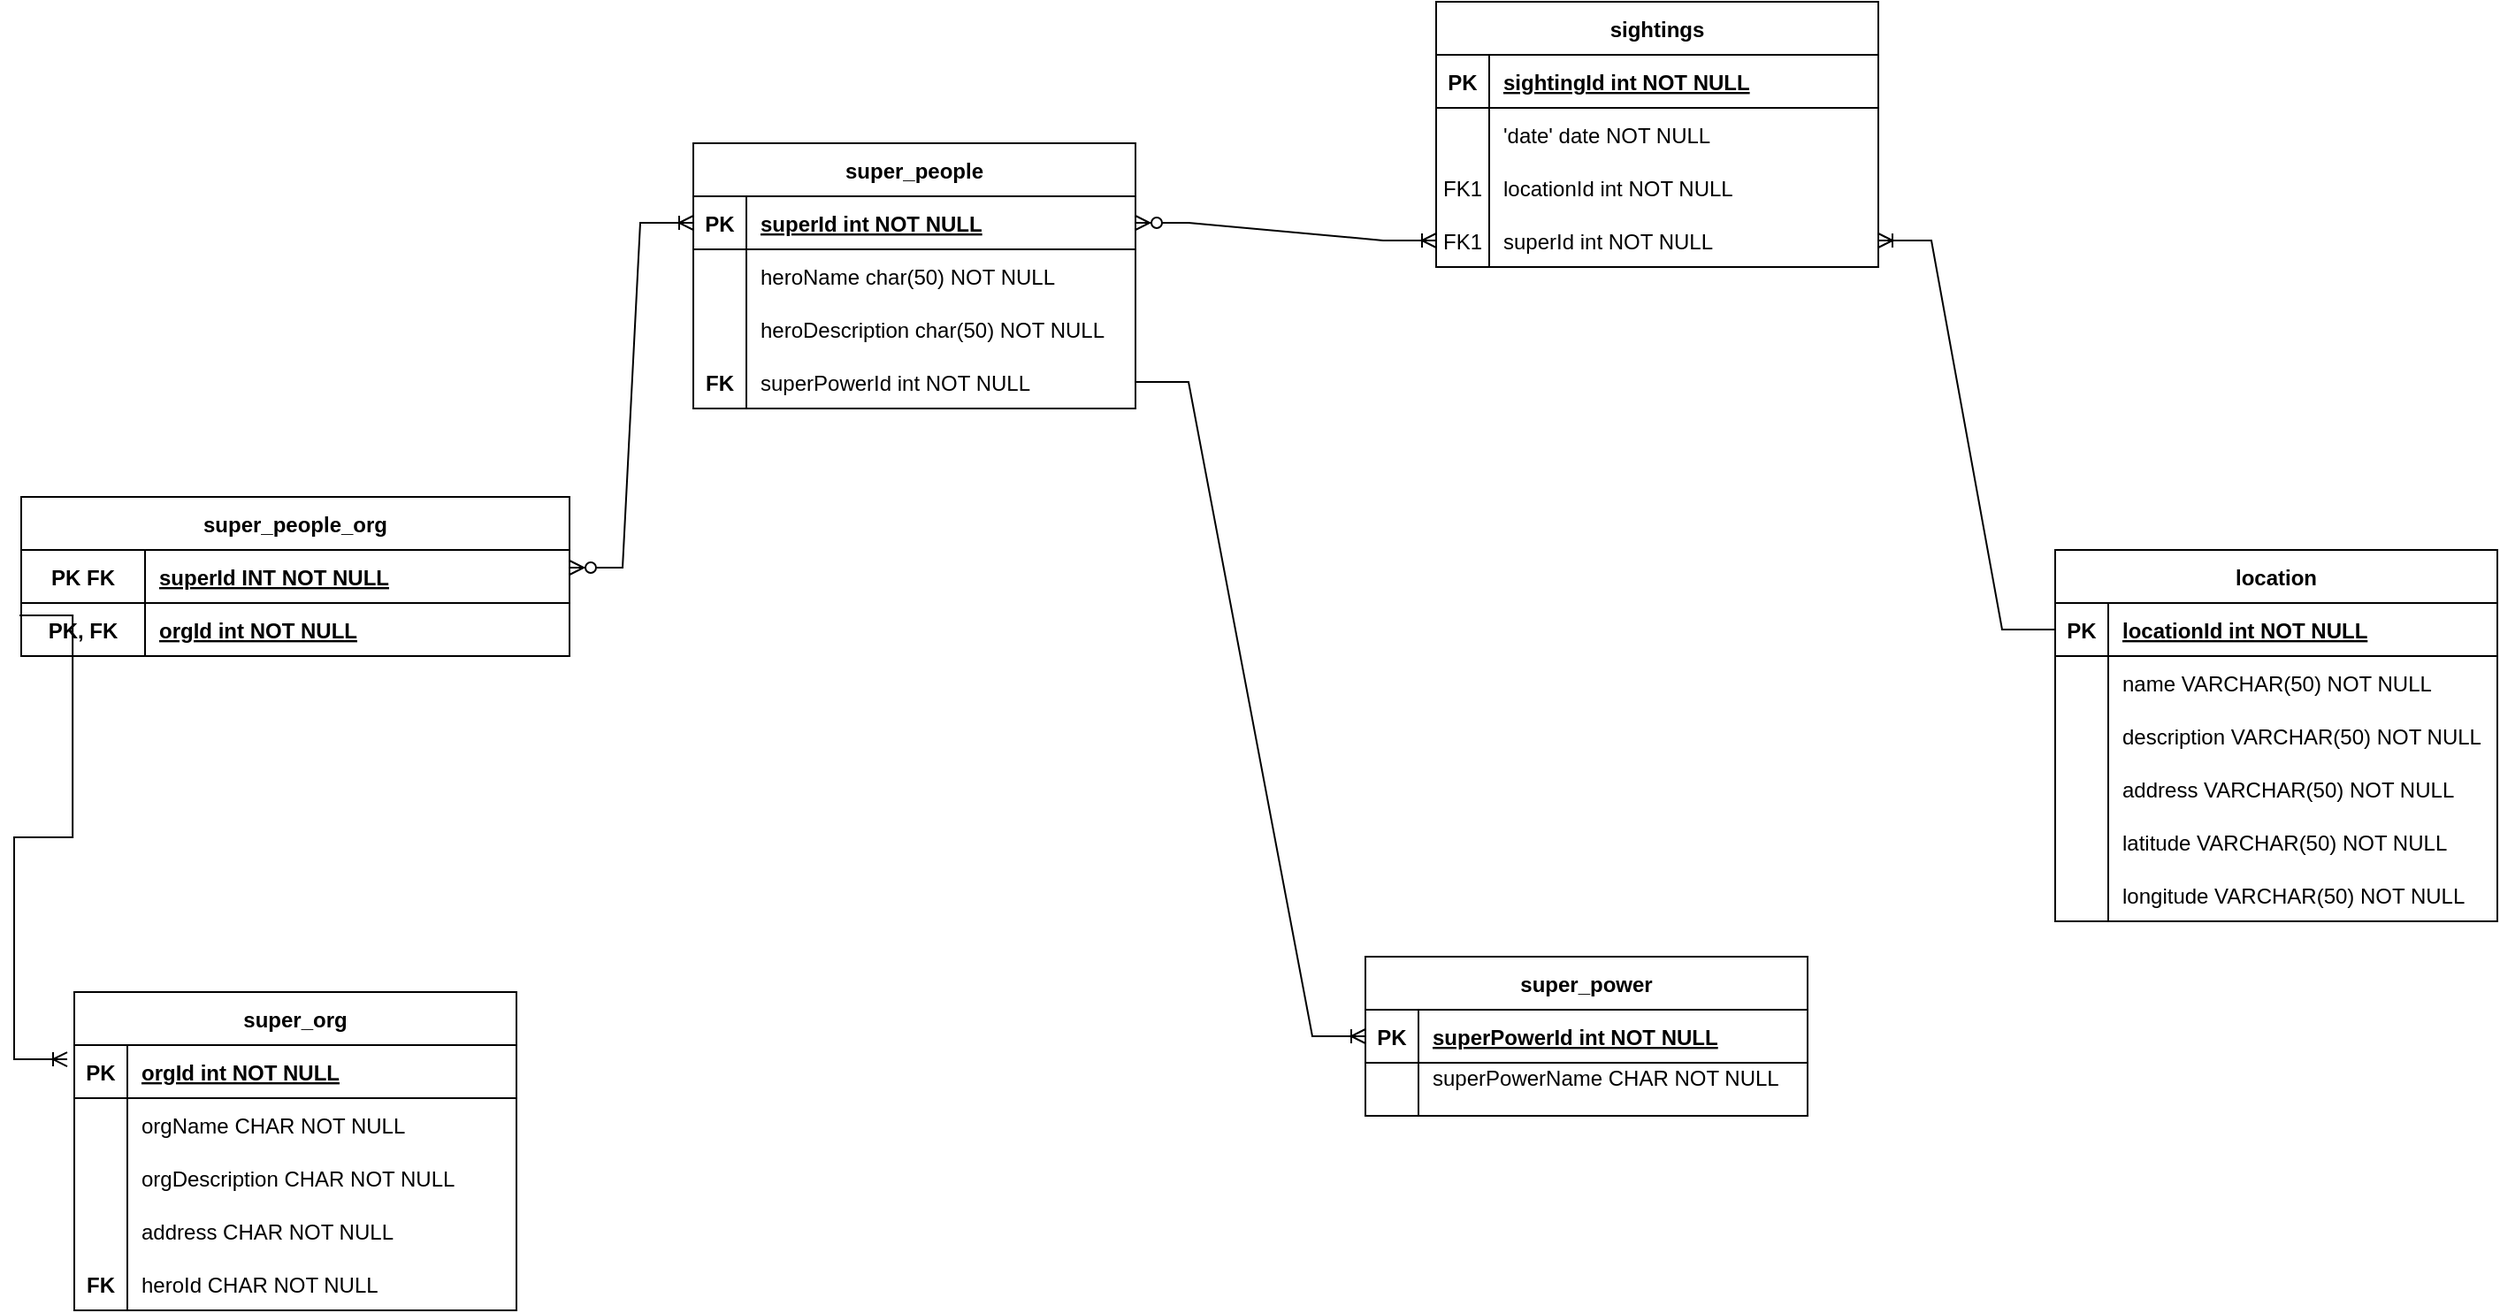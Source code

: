<mxfile version="16.6.5" type="github"><diagram id="R2lEEEUBdFMjLlhIrx00" name="Page-1"><mxGraphModel dx="2302" dy="1111" grid="1" gridSize="10" guides="1" tooltips="1" connect="1" arrows="1" fold="1" page="1" pageScale="1" pageWidth="850" pageHeight="1100" math="0" shadow="0" extFonts="Permanent Marker^https://fonts.googleapis.com/css?family=Permanent+Marker"><root><mxCell id="0"/><mxCell id="1" parent="0"/><mxCell id="K7NEMgN2-_kQhIA2HiCQ-1" value="super_org" style="shape=table;startSize=30;container=1;collapsible=1;childLayout=tableLayout;fixedRows=1;rowLines=0;fontStyle=1;align=center;resizeLast=1;" parent="1" vertex="1"><mxGeometry x="200" y="640" width="250" height="180" as="geometry"/></mxCell><mxCell id="K7NEMgN2-_kQhIA2HiCQ-2" value="" style="shape=partialRectangle;collapsible=0;dropTarget=0;pointerEvents=0;fillColor=none;points=[[0,0.5],[1,0.5]];portConstraint=eastwest;top=0;left=0;right=0;bottom=1;" parent="K7NEMgN2-_kQhIA2HiCQ-1" vertex="1"><mxGeometry y="30" width="250" height="30" as="geometry"/></mxCell><mxCell id="K7NEMgN2-_kQhIA2HiCQ-3" value="PK" style="shape=partialRectangle;overflow=hidden;connectable=0;fillColor=none;top=0;left=0;bottom=0;right=0;fontStyle=1;" parent="K7NEMgN2-_kQhIA2HiCQ-2" vertex="1"><mxGeometry width="30" height="30" as="geometry"><mxRectangle width="30" height="30" as="alternateBounds"/></mxGeometry></mxCell><mxCell id="K7NEMgN2-_kQhIA2HiCQ-4" value="orgId int NOT NULL " style="shape=partialRectangle;overflow=hidden;connectable=0;fillColor=none;top=0;left=0;bottom=0;right=0;align=left;spacingLeft=6;fontStyle=5;" parent="K7NEMgN2-_kQhIA2HiCQ-2" vertex="1"><mxGeometry x="30" width="220" height="30" as="geometry"><mxRectangle width="220" height="30" as="alternateBounds"/></mxGeometry></mxCell><mxCell id="K7NEMgN2-_kQhIA2HiCQ-8" value="" style="shape=partialRectangle;collapsible=0;dropTarget=0;pointerEvents=0;fillColor=none;points=[[0,0.5],[1,0.5]];portConstraint=eastwest;top=0;left=0;right=0;bottom=0;" parent="K7NEMgN2-_kQhIA2HiCQ-1" vertex="1"><mxGeometry y="60" width="250" height="30" as="geometry"/></mxCell><mxCell id="K7NEMgN2-_kQhIA2HiCQ-9" value="" style="shape=partialRectangle;overflow=hidden;connectable=0;fillColor=none;top=0;left=0;bottom=0;right=0;" parent="K7NEMgN2-_kQhIA2HiCQ-8" vertex="1"><mxGeometry width="30" height="30" as="geometry"><mxRectangle width="30" height="30" as="alternateBounds"/></mxGeometry></mxCell><mxCell id="K7NEMgN2-_kQhIA2HiCQ-10" value="orgName CHAR NOT NULL" style="shape=partialRectangle;overflow=hidden;connectable=0;fillColor=none;top=0;left=0;bottom=0;right=0;align=left;spacingLeft=6;" parent="K7NEMgN2-_kQhIA2HiCQ-8" vertex="1"><mxGeometry x="30" width="220" height="30" as="geometry"><mxRectangle width="220" height="30" as="alternateBounds"/></mxGeometry></mxCell><mxCell id="-p9eMFH9bzSsPWLqID-9-50" value="" style="shape=partialRectangle;collapsible=0;dropTarget=0;pointerEvents=0;fillColor=none;points=[[0,0.5],[1,0.5]];portConstraint=eastwest;top=0;left=0;right=0;bottom=0;" vertex="1" parent="K7NEMgN2-_kQhIA2HiCQ-1"><mxGeometry y="90" width="250" height="30" as="geometry"/></mxCell><mxCell id="-p9eMFH9bzSsPWLqID-9-51" value="" style="shape=partialRectangle;overflow=hidden;connectable=0;fillColor=none;top=0;left=0;bottom=0;right=0;" vertex="1" parent="-p9eMFH9bzSsPWLqID-9-50"><mxGeometry width="30" height="30" as="geometry"><mxRectangle width="30" height="30" as="alternateBounds"/></mxGeometry></mxCell><mxCell id="-p9eMFH9bzSsPWLqID-9-52" value="orgDescription CHAR NOT NULL" style="shape=partialRectangle;overflow=hidden;connectable=0;fillColor=none;top=0;left=0;bottom=0;right=0;align=left;spacingLeft=6;" vertex="1" parent="-p9eMFH9bzSsPWLqID-9-50"><mxGeometry x="30" width="220" height="30" as="geometry"><mxRectangle width="220" height="30" as="alternateBounds"/></mxGeometry></mxCell><mxCell id="-p9eMFH9bzSsPWLqID-9-53" value="" style="shape=partialRectangle;collapsible=0;dropTarget=0;pointerEvents=0;fillColor=none;points=[[0,0.5],[1,0.5]];portConstraint=eastwest;top=0;left=0;right=0;bottom=0;" vertex="1" parent="K7NEMgN2-_kQhIA2HiCQ-1"><mxGeometry y="120" width="250" height="30" as="geometry"/></mxCell><mxCell id="-p9eMFH9bzSsPWLqID-9-54" value="" style="shape=partialRectangle;overflow=hidden;connectable=0;fillColor=none;top=0;left=0;bottom=0;right=0;" vertex="1" parent="-p9eMFH9bzSsPWLqID-9-53"><mxGeometry width="30" height="30" as="geometry"><mxRectangle width="30" height="30" as="alternateBounds"/></mxGeometry></mxCell><mxCell id="-p9eMFH9bzSsPWLqID-9-55" value="address CHAR NOT NULL" style="shape=partialRectangle;overflow=hidden;connectable=0;fillColor=none;top=0;left=0;bottom=0;right=0;align=left;spacingLeft=6;" vertex="1" parent="-p9eMFH9bzSsPWLqID-9-53"><mxGeometry x="30" width="220" height="30" as="geometry"><mxRectangle width="220" height="30" as="alternateBounds"/></mxGeometry></mxCell><mxCell id="-p9eMFH9bzSsPWLqID-9-75" value="" style="shape=partialRectangle;collapsible=0;dropTarget=0;pointerEvents=0;fillColor=none;points=[[0,0.5],[1,0.5]];portConstraint=eastwest;top=0;left=0;right=0;bottom=0;" vertex="1" parent="K7NEMgN2-_kQhIA2HiCQ-1"><mxGeometry y="150" width="250" height="30" as="geometry"/></mxCell><mxCell id="-p9eMFH9bzSsPWLqID-9-76" value="FK" style="shape=partialRectangle;overflow=hidden;connectable=0;fillColor=none;top=0;left=0;bottom=0;right=0;fontStyle=1" vertex="1" parent="-p9eMFH9bzSsPWLqID-9-75"><mxGeometry width="30" height="30" as="geometry"><mxRectangle width="30" height="30" as="alternateBounds"/></mxGeometry></mxCell><mxCell id="-p9eMFH9bzSsPWLqID-9-77" value="heroId CHAR NOT NULL" style="shape=partialRectangle;overflow=hidden;connectable=0;fillColor=none;top=0;left=0;bottom=0;right=0;align=left;spacingLeft=6;" vertex="1" parent="-p9eMFH9bzSsPWLqID-9-75"><mxGeometry x="30" width="220" height="30" as="geometry"><mxRectangle width="220" height="30" as="alternateBounds"/></mxGeometry></mxCell><mxCell id="K7NEMgN2-_kQhIA2HiCQ-20" value="sightings" style="shape=table;startSize=30;container=1;collapsible=1;childLayout=tableLayout;fixedRows=1;rowLines=0;fontStyle=1;align=center;resizeLast=1;" parent="1" vertex="1"><mxGeometry x="970" y="80" width="250" height="150" as="geometry"/></mxCell><mxCell id="K7NEMgN2-_kQhIA2HiCQ-21" value="" style="shape=partialRectangle;collapsible=0;dropTarget=0;pointerEvents=0;fillColor=none;points=[[0,0.5],[1,0.5]];portConstraint=eastwest;top=0;left=0;right=0;bottom=1;" parent="K7NEMgN2-_kQhIA2HiCQ-20" vertex="1"><mxGeometry y="30" width="250" height="30" as="geometry"/></mxCell><mxCell id="K7NEMgN2-_kQhIA2HiCQ-22" value="PK" style="shape=partialRectangle;overflow=hidden;connectable=0;fillColor=none;top=0;left=0;bottom=0;right=0;fontStyle=1;" parent="K7NEMgN2-_kQhIA2HiCQ-21" vertex="1"><mxGeometry width="30" height="30" as="geometry"><mxRectangle width="30" height="30" as="alternateBounds"/></mxGeometry></mxCell><mxCell id="K7NEMgN2-_kQhIA2HiCQ-23" value="sightingId int NOT NULL " style="shape=partialRectangle;overflow=hidden;connectable=0;fillColor=none;top=0;left=0;bottom=0;right=0;align=left;spacingLeft=6;fontStyle=5;" parent="K7NEMgN2-_kQhIA2HiCQ-21" vertex="1"><mxGeometry x="30" width="220" height="30" as="geometry"><mxRectangle width="220" height="30" as="alternateBounds"/></mxGeometry></mxCell><mxCell id="K7NEMgN2-_kQhIA2HiCQ-27" value="" style="shape=partialRectangle;collapsible=0;dropTarget=0;pointerEvents=0;fillColor=none;points=[[0,0.5],[1,0.5]];portConstraint=eastwest;top=0;left=0;right=0;bottom=0;" parent="K7NEMgN2-_kQhIA2HiCQ-20" vertex="1"><mxGeometry y="60" width="250" height="30" as="geometry"/></mxCell><mxCell id="K7NEMgN2-_kQhIA2HiCQ-28" value="" style="shape=partialRectangle;overflow=hidden;connectable=0;fillColor=none;top=0;left=0;bottom=0;right=0;" parent="K7NEMgN2-_kQhIA2HiCQ-27" vertex="1"><mxGeometry width="30" height="30" as="geometry"><mxRectangle width="30" height="30" as="alternateBounds"/></mxGeometry></mxCell><mxCell id="K7NEMgN2-_kQhIA2HiCQ-29" value="'date' date NOT NULL" style="shape=partialRectangle;overflow=hidden;connectable=0;fillColor=none;top=0;left=0;bottom=0;right=0;align=left;spacingLeft=6;" parent="K7NEMgN2-_kQhIA2HiCQ-27" vertex="1"><mxGeometry x="30" width="220" height="30" as="geometry"><mxRectangle width="220" height="30" as="alternateBounds"/></mxGeometry></mxCell><mxCell id="K7NEMgN2-_kQhIA2HiCQ-24" value="" style="shape=partialRectangle;collapsible=0;dropTarget=0;pointerEvents=0;fillColor=none;points=[[0,0.5],[1,0.5]];portConstraint=eastwest;top=0;left=0;right=0;bottom=0;" parent="K7NEMgN2-_kQhIA2HiCQ-20" vertex="1"><mxGeometry y="90" width="250" height="30" as="geometry"/></mxCell><mxCell id="K7NEMgN2-_kQhIA2HiCQ-25" value="FK1" style="shape=partialRectangle;overflow=hidden;connectable=0;fillColor=none;top=0;left=0;bottom=0;right=0;" parent="K7NEMgN2-_kQhIA2HiCQ-24" vertex="1"><mxGeometry width="30" height="30" as="geometry"><mxRectangle width="30" height="30" as="alternateBounds"/></mxGeometry></mxCell><mxCell id="K7NEMgN2-_kQhIA2HiCQ-26" value="locationId int NOT NULL" style="shape=partialRectangle;overflow=hidden;connectable=0;fillColor=none;top=0;left=0;bottom=0;right=0;align=left;spacingLeft=6;" parent="K7NEMgN2-_kQhIA2HiCQ-24" vertex="1"><mxGeometry x="30" width="220" height="30" as="geometry"><mxRectangle width="220" height="30" as="alternateBounds"/></mxGeometry></mxCell><mxCell id="-p9eMFH9bzSsPWLqID-9-38" value="" style="shape=partialRectangle;collapsible=0;dropTarget=0;pointerEvents=0;fillColor=none;points=[[0,0.5],[1,0.5]];portConstraint=eastwest;top=0;left=0;right=0;bottom=0;" vertex="1" parent="K7NEMgN2-_kQhIA2HiCQ-20"><mxGeometry y="120" width="250" height="30" as="geometry"/></mxCell><mxCell id="-p9eMFH9bzSsPWLqID-9-39" value="FK1" style="shape=partialRectangle;overflow=hidden;connectable=0;fillColor=none;top=0;left=0;bottom=0;right=0;" vertex="1" parent="-p9eMFH9bzSsPWLqID-9-38"><mxGeometry width="30" height="30" as="geometry"><mxRectangle width="30" height="30" as="alternateBounds"/></mxGeometry></mxCell><mxCell id="-p9eMFH9bzSsPWLqID-9-40" value="superId int NOT NULL" style="shape=partialRectangle;overflow=hidden;connectable=0;fillColor=none;top=0;left=0;bottom=0;right=0;align=left;spacingLeft=6;" vertex="1" parent="-p9eMFH9bzSsPWLqID-9-38"><mxGeometry x="30" width="220" height="30" as="geometry"><mxRectangle width="220" height="30" as="alternateBounds"/></mxGeometry></mxCell><mxCell id="K7NEMgN2-_kQhIA2HiCQ-30" value="super_people" style="shape=table;startSize=30;container=1;collapsible=1;childLayout=tableLayout;fixedRows=1;rowLines=0;fontStyle=1;align=center;resizeLast=1;" parent="1" vertex="1"><mxGeometry x="550" y="160" width="250" height="150" as="geometry"/></mxCell><mxCell id="K7NEMgN2-_kQhIA2HiCQ-31" value="" style="shape=partialRectangle;collapsible=0;dropTarget=0;pointerEvents=0;fillColor=none;points=[[0,0.5],[1,0.5]];portConstraint=eastwest;top=0;left=0;right=0;bottom=1;" parent="K7NEMgN2-_kQhIA2HiCQ-30" vertex="1"><mxGeometry y="30" width="250" height="30" as="geometry"/></mxCell><mxCell id="K7NEMgN2-_kQhIA2HiCQ-32" value="PK" style="shape=partialRectangle;overflow=hidden;connectable=0;fillColor=none;top=0;left=0;bottom=0;right=0;fontStyle=1;" parent="K7NEMgN2-_kQhIA2HiCQ-31" vertex="1"><mxGeometry width="30" height="30" as="geometry"><mxRectangle width="30" height="30" as="alternateBounds"/></mxGeometry></mxCell><mxCell id="K7NEMgN2-_kQhIA2HiCQ-33" value="superId int NOT NULL " style="shape=partialRectangle;overflow=hidden;connectable=0;fillColor=none;top=0;left=0;bottom=0;right=0;align=left;spacingLeft=6;fontStyle=5;" parent="K7NEMgN2-_kQhIA2HiCQ-31" vertex="1"><mxGeometry x="30" width="220" height="30" as="geometry"><mxRectangle width="220" height="30" as="alternateBounds"/></mxGeometry></mxCell><mxCell id="K7NEMgN2-_kQhIA2HiCQ-34" value="" style="shape=partialRectangle;collapsible=0;dropTarget=0;pointerEvents=0;fillColor=none;points=[[0,0.5],[1,0.5]];portConstraint=eastwest;top=0;left=0;right=0;bottom=0;" parent="K7NEMgN2-_kQhIA2HiCQ-30" vertex="1"><mxGeometry y="60" width="250" height="30" as="geometry"/></mxCell><mxCell id="K7NEMgN2-_kQhIA2HiCQ-35" value="" style="shape=partialRectangle;overflow=hidden;connectable=0;fillColor=none;top=0;left=0;bottom=0;right=0;" parent="K7NEMgN2-_kQhIA2HiCQ-34" vertex="1"><mxGeometry width="30" height="30" as="geometry"><mxRectangle width="30" height="30" as="alternateBounds"/></mxGeometry></mxCell><mxCell id="K7NEMgN2-_kQhIA2HiCQ-36" value="heroName char(50) NOT NULL" style="shape=partialRectangle;overflow=hidden;connectable=0;fillColor=none;top=0;left=0;bottom=0;right=0;align=left;spacingLeft=6;" parent="K7NEMgN2-_kQhIA2HiCQ-34" vertex="1"><mxGeometry x="30" width="220" height="30" as="geometry"><mxRectangle width="220" height="30" as="alternateBounds"/></mxGeometry></mxCell><mxCell id="-p9eMFH9bzSsPWLqID-9-41" value="" style="shape=partialRectangle;collapsible=0;dropTarget=0;pointerEvents=0;fillColor=none;points=[[0,0.5],[1,0.5]];portConstraint=eastwest;top=0;left=0;right=0;bottom=0;" vertex="1" parent="K7NEMgN2-_kQhIA2HiCQ-30"><mxGeometry y="90" width="250" height="30" as="geometry"/></mxCell><mxCell id="-p9eMFH9bzSsPWLqID-9-42" value="" style="shape=partialRectangle;overflow=hidden;connectable=0;fillColor=none;top=0;left=0;bottom=0;right=0;" vertex="1" parent="-p9eMFH9bzSsPWLqID-9-41"><mxGeometry width="30" height="30" as="geometry"><mxRectangle width="30" height="30" as="alternateBounds"/></mxGeometry></mxCell><mxCell id="-p9eMFH9bzSsPWLqID-9-43" value="heroDescription char(50) NOT NULL" style="shape=partialRectangle;overflow=hidden;connectable=0;fillColor=none;top=0;left=0;bottom=0;right=0;align=left;spacingLeft=6;" vertex="1" parent="-p9eMFH9bzSsPWLqID-9-41"><mxGeometry x="30" width="220" height="30" as="geometry"><mxRectangle width="220" height="30" as="alternateBounds"/></mxGeometry></mxCell><mxCell id="-p9eMFH9bzSsPWLqID-9-44" value="" style="shape=partialRectangle;collapsible=0;dropTarget=0;pointerEvents=0;fillColor=none;points=[[0,0.5],[1,0.5]];portConstraint=eastwest;top=0;left=0;right=0;bottom=0;" vertex="1" parent="K7NEMgN2-_kQhIA2HiCQ-30"><mxGeometry y="120" width="250" height="30" as="geometry"/></mxCell><mxCell id="-p9eMFH9bzSsPWLqID-9-45" value="FK" style="shape=partialRectangle;overflow=hidden;connectable=0;fillColor=none;top=0;left=0;bottom=0;right=0;fontStyle=1" vertex="1" parent="-p9eMFH9bzSsPWLqID-9-44"><mxGeometry width="30" height="30" as="geometry"><mxRectangle width="30" height="30" as="alternateBounds"/></mxGeometry></mxCell><mxCell id="-p9eMFH9bzSsPWLqID-9-46" value="superPowerId int NOT NULL" style="shape=partialRectangle;overflow=hidden;connectable=0;fillColor=none;top=0;left=0;bottom=0;right=0;align=left;spacingLeft=6;" vertex="1" parent="-p9eMFH9bzSsPWLqID-9-44"><mxGeometry x="30" width="220" height="30" as="geometry"><mxRectangle width="220" height="30" as="alternateBounds"/></mxGeometry></mxCell><mxCell id="K7NEMgN2-_kQhIA2HiCQ-37" value="super_power" style="shape=table;startSize=30;container=1;collapsible=1;childLayout=tableLayout;fixedRows=1;rowLines=0;fontStyle=1;align=center;resizeLast=1;" parent="1" vertex="1"><mxGeometry x="930" y="620" width="250" height="90" as="geometry"/></mxCell><mxCell id="K7NEMgN2-_kQhIA2HiCQ-38" value="" style="shape=partialRectangle;collapsible=0;dropTarget=0;pointerEvents=0;fillColor=none;points=[[0,0.5],[1,0.5]];portConstraint=eastwest;top=0;left=0;right=0;bottom=1;" parent="K7NEMgN2-_kQhIA2HiCQ-37" vertex="1"><mxGeometry y="30" width="250" height="30" as="geometry"/></mxCell><mxCell id="K7NEMgN2-_kQhIA2HiCQ-39" value="PK" style="shape=partialRectangle;overflow=hidden;connectable=0;fillColor=none;top=0;left=0;bottom=0;right=0;fontStyle=1;" parent="K7NEMgN2-_kQhIA2HiCQ-38" vertex="1"><mxGeometry width="30" height="30" as="geometry"><mxRectangle width="30" height="30" as="alternateBounds"/></mxGeometry></mxCell><mxCell id="K7NEMgN2-_kQhIA2HiCQ-40" value="superPowerId int NOT NULL " style="shape=partialRectangle;overflow=hidden;connectable=0;fillColor=none;top=0;left=0;bottom=0;right=0;align=left;spacingLeft=6;fontStyle=5;" parent="K7NEMgN2-_kQhIA2HiCQ-38" vertex="1"><mxGeometry x="30" width="220" height="30" as="geometry"><mxRectangle width="220" height="30" as="alternateBounds"/></mxGeometry></mxCell><mxCell id="K7NEMgN2-_kQhIA2HiCQ-41" value="" style="shape=partialRectangle;collapsible=0;dropTarget=0;pointerEvents=0;fillColor=none;points=[[0,0.5],[1,0.5]];portConstraint=eastwest;top=0;left=0;right=0;bottom=0;" parent="K7NEMgN2-_kQhIA2HiCQ-37" vertex="1"><mxGeometry y="60" width="250" height="30" as="geometry"/></mxCell><mxCell id="K7NEMgN2-_kQhIA2HiCQ-42" value="" style="shape=partialRectangle;overflow=hidden;connectable=0;fillColor=none;top=0;left=0;bottom=0;right=0;" parent="K7NEMgN2-_kQhIA2HiCQ-41" vertex="1"><mxGeometry width="30" height="30" as="geometry"><mxRectangle width="30" height="30" as="alternateBounds"/></mxGeometry></mxCell><mxCell id="K7NEMgN2-_kQhIA2HiCQ-43" value="superPowerName CHAR NOT NULL&#xA;" style="shape=partialRectangle;overflow=hidden;connectable=0;fillColor=none;top=0;left=0;bottom=0;right=0;align=left;spacingLeft=6;" parent="K7NEMgN2-_kQhIA2HiCQ-41" vertex="1"><mxGeometry x="30" width="220" height="30" as="geometry"><mxRectangle width="220" height="30" as="alternateBounds"/></mxGeometry></mxCell><mxCell id="K7NEMgN2-_kQhIA2HiCQ-44" value="location" style="shape=table;startSize=30;container=1;collapsible=1;childLayout=tableLayout;fixedRows=1;rowLines=0;fontStyle=1;align=center;resizeLast=1;" parent="1" vertex="1"><mxGeometry x="1320" y="390" width="250" height="210" as="geometry"/></mxCell><mxCell id="K7NEMgN2-_kQhIA2HiCQ-45" value="" style="shape=partialRectangle;collapsible=0;dropTarget=0;pointerEvents=0;fillColor=none;points=[[0,0.5],[1,0.5]];portConstraint=eastwest;top=0;left=0;right=0;bottom=1;" parent="K7NEMgN2-_kQhIA2HiCQ-44" vertex="1"><mxGeometry y="30" width="250" height="30" as="geometry"/></mxCell><mxCell id="K7NEMgN2-_kQhIA2HiCQ-46" value="PK" style="shape=partialRectangle;overflow=hidden;connectable=0;fillColor=none;top=0;left=0;bottom=0;right=0;fontStyle=1;" parent="K7NEMgN2-_kQhIA2HiCQ-45" vertex="1"><mxGeometry width="30" height="30" as="geometry"><mxRectangle width="30" height="30" as="alternateBounds"/></mxGeometry></mxCell><mxCell id="K7NEMgN2-_kQhIA2HiCQ-47" value="locationId int NOT NULL " style="shape=partialRectangle;overflow=hidden;connectable=0;fillColor=none;top=0;left=0;bottom=0;right=0;align=left;spacingLeft=6;fontStyle=5;" parent="K7NEMgN2-_kQhIA2HiCQ-45" vertex="1"><mxGeometry x="30" width="220" height="30" as="geometry"><mxRectangle width="220" height="30" as="alternateBounds"/></mxGeometry></mxCell><mxCell id="K7NEMgN2-_kQhIA2HiCQ-48" value="" style="shape=partialRectangle;collapsible=0;dropTarget=0;pointerEvents=0;fillColor=none;points=[[0,0.5],[1,0.5]];portConstraint=eastwest;top=0;left=0;right=0;bottom=0;" parent="K7NEMgN2-_kQhIA2HiCQ-44" vertex="1"><mxGeometry y="60" width="250" height="30" as="geometry"/></mxCell><mxCell id="K7NEMgN2-_kQhIA2HiCQ-49" value="" style="shape=partialRectangle;overflow=hidden;connectable=0;fillColor=none;top=0;left=0;bottom=0;right=0;" parent="K7NEMgN2-_kQhIA2HiCQ-48" vertex="1"><mxGeometry width="30" height="30" as="geometry"><mxRectangle width="30" height="30" as="alternateBounds"/></mxGeometry></mxCell><mxCell id="K7NEMgN2-_kQhIA2HiCQ-50" value="name VARCHAR(50) NOT NULL" style="shape=partialRectangle;overflow=hidden;connectable=0;fillColor=none;top=0;left=0;bottom=0;right=0;align=left;spacingLeft=6;" parent="K7NEMgN2-_kQhIA2HiCQ-48" vertex="1"><mxGeometry x="30" width="220" height="30" as="geometry"><mxRectangle width="220" height="30" as="alternateBounds"/></mxGeometry></mxCell><mxCell id="-p9eMFH9bzSsPWLqID-9-4" value="" style="shape=partialRectangle;collapsible=0;dropTarget=0;pointerEvents=0;fillColor=none;points=[[0,0.5],[1,0.5]];portConstraint=eastwest;top=0;left=0;right=0;bottom=0;" vertex="1" parent="K7NEMgN2-_kQhIA2HiCQ-44"><mxGeometry y="90" width="250" height="30" as="geometry"/></mxCell><mxCell id="-p9eMFH9bzSsPWLqID-9-5" value="" style="shape=partialRectangle;overflow=hidden;connectable=0;fillColor=none;top=0;left=0;bottom=0;right=0;" vertex="1" parent="-p9eMFH9bzSsPWLqID-9-4"><mxGeometry width="30" height="30" as="geometry"><mxRectangle width="30" height="30" as="alternateBounds"/></mxGeometry></mxCell><mxCell id="-p9eMFH9bzSsPWLqID-9-6" value="description VARCHAR(50) NOT NULL" style="shape=partialRectangle;overflow=hidden;connectable=0;fillColor=none;top=0;left=0;bottom=0;right=0;align=left;spacingLeft=6;" vertex="1" parent="-p9eMFH9bzSsPWLqID-9-4"><mxGeometry x="30" width="220" height="30" as="geometry"><mxRectangle width="220" height="30" as="alternateBounds"/></mxGeometry></mxCell><mxCell id="-p9eMFH9bzSsPWLqID-9-1" value="" style="shape=partialRectangle;collapsible=0;dropTarget=0;pointerEvents=0;fillColor=none;points=[[0,0.5],[1,0.5]];portConstraint=eastwest;top=0;left=0;right=0;bottom=0;" vertex="1" parent="K7NEMgN2-_kQhIA2HiCQ-44"><mxGeometry y="120" width="250" height="30" as="geometry"/></mxCell><mxCell id="-p9eMFH9bzSsPWLqID-9-2" value="" style="shape=partialRectangle;overflow=hidden;connectable=0;fillColor=none;top=0;left=0;bottom=0;right=0;" vertex="1" parent="-p9eMFH9bzSsPWLqID-9-1"><mxGeometry width="30" height="30" as="geometry"><mxRectangle width="30" height="30" as="alternateBounds"/></mxGeometry></mxCell><mxCell id="-p9eMFH9bzSsPWLqID-9-3" value="address VARCHAR(50) NOT NULL" style="shape=partialRectangle;overflow=hidden;connectable=0;fillColor=none;top=0;left=0;bottom=0;right=0;align=left;spacingLeft=6;" vertex="1" parent="-p9eMFH9bzSsPWLqID-9-1"><mxGeometry x="30" width="220" height="30" as="geometry"><mxRectangle width="220" height="30" as="alternateBounds"/></mxGeometry></mxCell><mxCell id="-p9eMFH9bzSsPWLqID-9-10" value="" style="shape=partialRectangle;collapsible=0;dropTarget=0;pointerEvents=0;fillColor=none;points=[[0,0.5],[1,0.5]];portConstraint=eastwest;top=0;left=0;right=0;bottom=0;" vertex="1" parent="K7NEMgN2-_kQhIA2HiCQ-44"><mxGeometry y="150" width="250" height="30" as="geometry"/></mxCell><mxCell id="-p9eMFH9bzSsPWLqID-9-11" value="" style="shape=partialRectangle;overflow=hidden;connectable=0;fillColor=none;top=0;left=0;bottom=0;right=0;" vertex="1" parent="-p9eMFH9bzSsPWLqID-9-10"><mxGeometry width="30" height="30" as="geometry"><mxRectangle width="30" height="30" as="alternateBounds"/></mxGeometry></mxCell><mxCell id="-p9eMFH9bzSsPWLqID-9-12" value="latitude VARCHAR(50) NOT NULL" style="shape=partialRectangle;overflow=hidden;connectable=0;fillColor=none;top=0;left=0;bottom=0;right=0;align=left;spacingLeft=6;" vertex="1" parent="-p9eMFH9bzSsPWLqID-9-10"><mxGeometry x="30" width="220" height="30" as="geometry"><mxRectangle width="220" height="30" as="alternateBounds"/></mxGeometry></mxCell><mxCell id="-p9eMFH9bzSsPWLqID-9-7" value="" style="shape=partialRectangle;collapsible=0;dropTarget=0;pointerEvents=0;fillColor=none;points=[[0,0.5],[1,0.5]];portConstraint=eastwest;top=0;left=0;right=0;bottom=0;" vertex="1" parent="K7NEMgN2-_kQhIA2HiCQ-44"><mxGeometry y="180" width="250" height="30" as="geometry"/></mxCell><mxCell id="-p9eMFH9bzSsPWLqID-9-8" value="" style="shape=partialRectangle;overflow=hidden;connectable=0;fillColor=none;top=0;left=0;bottom=0;right=0;" vertex="1" parent="-p9eMFH9bzSsPWLqID-9-7"><mxGeometry width="30" height="30" as="geometry"><mxRectangle width="30" height="30" as="alternateBounds"/></mxGeometry></mxCell><mxCell id="-p9eMFH9bzSsPWLqID-9-9" value="longitude VARCHAR(50) NOT NULL" style="shape=partialRectangle;overflow=hidden;connectable=0;fillColor=none;top=0;left=0;bottom=0;right=0;align=left;spacingLeft=6;" vertex="1" parent="-p9eMFH9bzSsPWLqID-9-7"><mxGeometry x="30" width="220" height="30" as="geometry"><mxRectangle width="220" height="30" as="alternateBounds"/></mxGeometry></mxCell><mxCell id="K7NEMgN2-_kQhIA2HiCQ-63" value="super_people_org" style="shape=table;startSize=30;container=1;collapsible=1;childLayout=tableLayout;fixedRows=1;rowLines=0;fontStyle=1;align=center;resizeLast=1;" parent="1" vertex="1"><mxGeometry x="170" y="360" width="310" height="90" as="geometry"/></mxCell><mxCell id="K7NEMgN2-_kQhIA2HiCQ-64" value="" style="shape=partialRectangle;collapsible=0;dropTarget=0;pointerEvents=0;fillColor=none;points=[[0,0.5],[1,0.5]];portConstraint=eastwest;top=0;left=0;right=0;bottom=1;" parent="K7NEMgN2-_kQhIA2HiCQ-63" vertex="1"><mxGeometry y="30" width="310" height="30" as="geometry"/></mxCell><mxCell id="K7NEMgN2-_kQhIA2HiCQ-65" value="PK FK" style="shape=partialRectangle;overflow=hidden;connectable=0;fillColor=none;top=0;left=0;bottom=0;right=0;fontStyle=1;" parent="K7NEMgN2-_kQhIA2HiCQ-64" vertex="1"><mxGeometry width="70" height="30" as="geometry"><mxRectangle width="70" height="30" as="alternateBounds"/></mxGeometry></mxCell><mxCell id="K7NEMgN2-_kQhIA2HiCQ-66" value="superId INT NOT NULL " style="shape=partialRectangle;overflow=hidden;connectable=0;fillColor=none;top=0;left=0;bottom=0;right=0;align=left;spacingLeft=6;fontStyle=5;" parent="K7NEMgN2-_kQhIA2HiCQ-64" vertex="1"><mxGeometry x="70" width="240" height="30" as="geometry"><mxRectangle width="240" height="30" as="alternateBounds"/></mxGeometry></mxCell><mxCell id="K7NEMgN2-_kQhIA2HiCQ-67" value="" style="shape=partialRectangle;collapsible=0;dropTarget=0;pointerEvents=0;fillColor=none;points=[[0,0.5],[1,0.5]];portConstraint=eastwest;top=0;left=0;right=0;bottom=1;" parent="K7NEMgN2-_kQhIA2HiCQ-63" vertex="1"><mxGeometry y="60" width="310" height="30" as="geometry"/></mxCell><mxCell id="K7NEMgN2-_kQhIA2HiCQ-68" value="PK, FK" style="shape=partialRectangle;overflow=hidden;connectable=0;fillColor=none;top=0;left=0;bottom=0;right=0;fontStyle=1;" parent="K7NEMgN2-_kQhIA2HiCQ-67" vertex="1"><mxGeometry width="70" height="30" as="geometry"><mxRectangle width="70" height="30" as="alternateBounds"/></mxGeometry></mxCell><mxCell id="K7NEMgN2-_kQhIA2HiCQ-69" value="orgId int NOT NULL " style="shape=partialRectangle;overflow=hidden;connectable=0;fillColor=none;top=0;left=0;bottom=0;right=0;align=left;spacingLeft=6;fontStyle=5;" parent="K7NEMgN2-_kQhIA2HiCQ-67" vertex="1"><mxGeometry x="70" width="240" height="30" as="geometry"><mxRectangle width="240" height="30" as="alternateBounds"/></mxGeometry></mxCell><mxCell id="-p9eMFH9bzSsPWLqID-9-56" value="" style="shape=partialRectangle;collapsible=0;dropTarget=0;pointerEvents=0;fillColor=none;points=[[0,0.5],[1,0.5]];portConstraint=eastwest;top=0;left=0;right=0;bottom=0;" vertex="1" parent="1"><mxGeometry x="580" y="230" width="250" height="30" as="geometry"/></mxCell><mxCell id="-p9eMFH9bzSsPWLqID-9-82" value="" style="edgeStyle=entityRelationEdgeStyle;fontSize=12;html=1;endArrow=ERoneToMany;rounded=0;entryX=-0.016;entryY=0.267;entryDx=0;entryDy=0;entryPerimeter=0;exitX=-0.003;exitY=0.233;exitDx=0;exitDy=0;exitPerimeter=0;" edge="1" parent="1" source="K7NEMgN2-_kQhIA2HiCQ-67" target="K7NEMgN2-_kQhIA2HiCQ-2"><mxGeometry width="100" height="100" relative="1" as="geometry"><mxPoint x="177" y="437" as="sourcePoint"/><mxPoint x="120" y="680" as="targetPoint"/></mxGeometry></mxCell><mxCell id="-p9eMFH9bzSsPWLqID-9-88" value="" style="edgeStyle=entityRelationEdgeStyle;fontSize=12;html=1;endArrow=ERoneToMany;rounded=0;exitX=1;exitY=0.5;exitDx=0;exitDy=0;entryX=0;entryY=0.5;entryDx=0;entryDy=0;" edge="1" parent="1" source="-p9eMFH9bzSsPWLqID-9-44" target="K7NEMgN2-_kQhIA2HiCQ-38"><mxGeometry width="100" height="100" relative="1" as="geometry"><mxPoint x="1050" y="330" as="sourcePoint"/><mxPoint x="1000" y="290" as="targetPoint"/></mxGeometry></mxCell><mxCell id="-p9eMFH9bzSsPWLqID-9-89" value="" style="edgeStyle=entityRelationEdgeStyle;fontSize=12;html=1;endArrow=ERoneToMany;rounded=0;entryX=1;entryY=0.5;entryDx=0;entryDy=0;exitX=0;exitY=0.5;exitDx=0;exitDy=0;" edge="1" parent="1" source="K7NEMgN2-_kQhIA2HiCQ-45" target="-p9eMFH9bzSsPWLqID-9-38"><mxGeometry width="100" height="100" relative="1" as="geometry"><mxPoint x="1360" y="380" as="sourcePoint"/><mxPoint x="1460" y="280" as="targetPoint"/></mxGeometry></mxCell><mxCell id="-p9eMFH9bzSsPWLqID-9-90" value="" style="edgeStyle=entityRelationEdgeStyle;fontSize=12;html=1;endArrow=ERoneToMany;startArrow=ERzeroToMany;rounded=0;entryX=0;entryY=0.5;entryDx=0;entryDy=0;" edge="1" parent="1" target="K7NEMgN2-_kQhIA2HiCQ-31"><mxGeometry width="100" height="100" relative="1" as="geometry"><mxPoint x="480" y="400" as="sourcePoint"/><mxPoint x="580" y="300" as="targetPoint"/></mxGeometry></mxCell><mxCell id="-p9eMFH9bzSsPWLqID-9-91" value="" style="edgeStyle=entityRelationEdgeStyle;fontSize=12;html=1;endArrow=ERoneToMany;startArrow=ERzeroToMany;rounded=0;entryX=0;entryY=0.5;entryDx=0;entryDy=0;" edge="1" parent="1" target="-p9eMFH9bzSsPWLqID-9-38"><mxGeometry width="100" height="100" relative="1" as="geometry"><mxPoint x="800" y="205" as="sourcePoint"/><mxPoint x="900" y="105" as="targetPoint"/></mxGeometry></mxCell></root></mxGraphModel></diagram></mxfile>